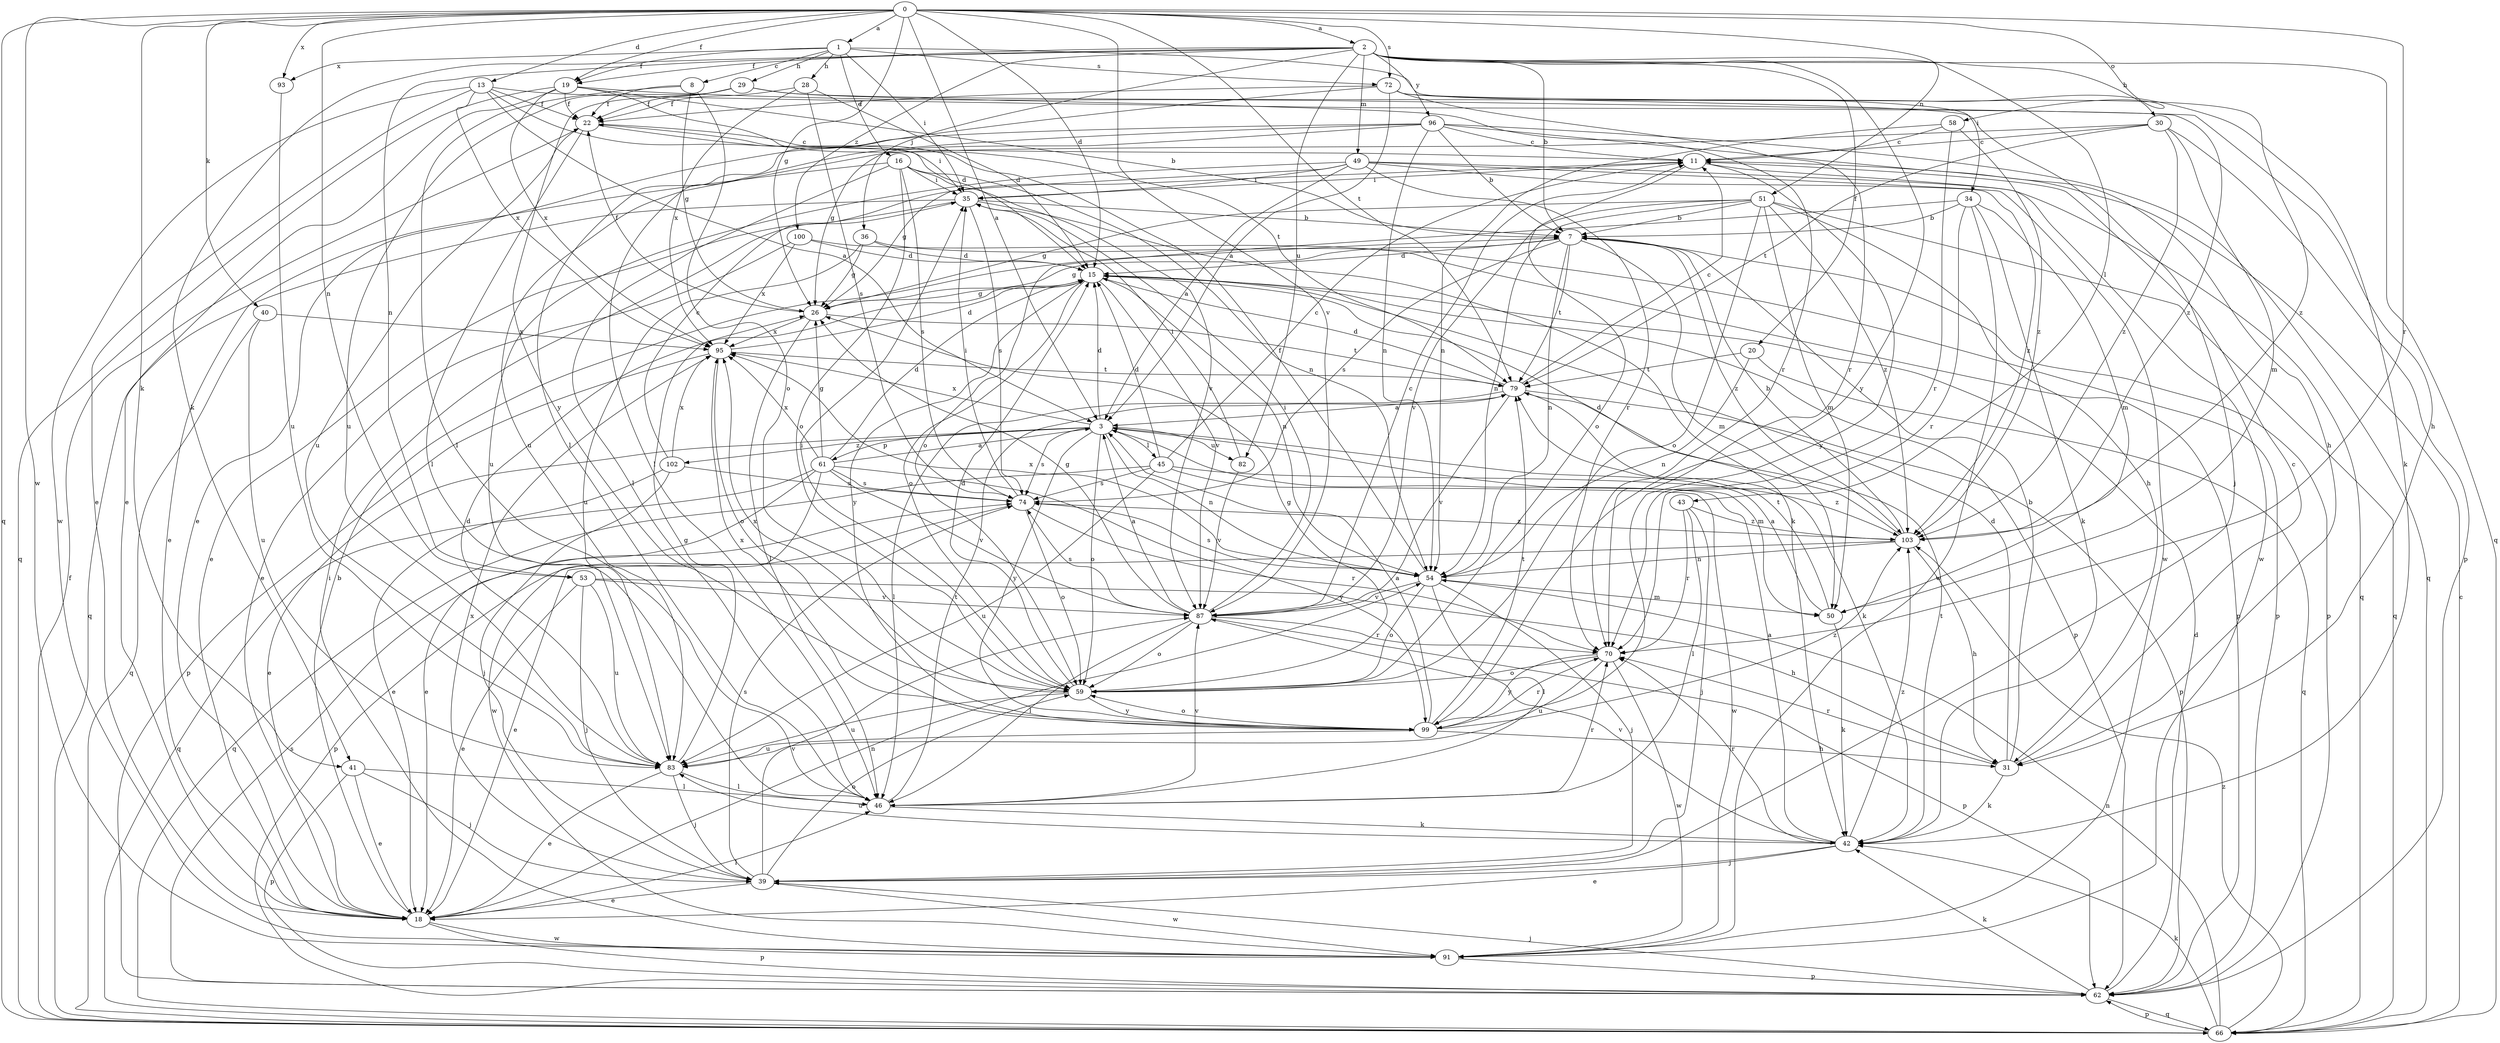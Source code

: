 strict digraph  {
0;
1;
2;
3;
7;
8;
11;
13;
15;
16;
18;
19;
20;
22;
26;
28;
29;
30;
31;
34;
35;
36;
39;
40;
41;
42;
43;
45;
46;
49;
50;
51;
53;
54;
58;
59;
61;
62;
66;
70;
72;
74;
79;
82;
83;
87;
91;
93;
95;
96;
99;
100;
102;
103;
0 -> 1  [label=a];
0 -> 2  [label=a];
0 -> 3  [label=a];
0 -> 13  [label=d];
0 -> 15  [label=d];
0 -> 19  [label=f];
0 -> 26  [label=g];
0 -> 40  [label=k];
0 -> 41  [label=k];
0 -> 51  [label=n];
0 -> 53  [label=n];
0 -> 58  [label=o];
0 -> 66  [label=q];
0 -> 70  [label=r];
0 -> 72  [label=s];
0 -> 79  [label=t];
0 -> 87  [label=v];
0 -> 91  [label=w];
0 -> 93  [label=x];
1 -> 8  [label=c];
1 -> 16  [label=e];
1 -> 19  [label=f];
1 -> 28  [label=h];
1 -> 29  [label=h];
1 -> 34  [label=i];
1 -> 35  [label=i];
1 -> 72  [label=s];
1 -> 93  [label=x];
2 -> 7  [label=b];
2 -> 19  [label=f];
2 -> 20  [label=f];
2 -> 30  [label=h];
2 -> 36  [label=j];
2 -> 41  [label=k];
2 -> 43  [label=l];
2 -> 49  [label=m];
2 -> 53  [label=n];
2 -> 66  [label=q];
2 -> 82  [label=u];
2 -> 96  [label=y];
2 -> 99  [label=y];
2 -> 100  [label=z];
3 -> 15  [label=d];
3 -> 18  [label=e];
3 -> 45  [label=l];
3 -> 50  [label=m];
3 -> 54  [label=n];
3 -> 59  [label=o];
3 -> 61  [label=p];
3 -> 74  [label=s];
3 -> 82  [label=u];
3 -> 95  [label=x];
3 -> 99  [label=y];
3 -> 102  [label=z];
7 -> 15  [label=d];
7 -> 26  [label=g];
7 -> 50  [label=m];
7 -> 54  [label=n];
7 -> 62  [label=p];
7 -> 74  [label=s];
7 -> 79  [label=t];
7 -> 103  [label=z];
8 -> 22  [label=f];
8 -> 26  [label=g];
8 -> 46  [label=l];
8 -> 59  [label=o];
11 -> 35  [label=i];
11 -> 59  [label=o];
11 -> 91  [label=w];
11 -> 99  [label=y];
13 -> 3  [label=a];
13 -> 15  [label=d];
13 -> 18  [label=e];
13 -> 22  [label=f];
13 -> 91  [label=w];
13 -> 95  [label=x];
13 -> 103  [label=z];
15 -> 26  [label=g];
15 -> 54  [label=n];
15 -> 59  [label=o];
15 -> 62  [label=p];
15 -> 87  [label=v];
15 -> 99  [label=y];
16 -> 18  [label=e];
16 -> 35  [label=i];
16 -> 46  [label=l];
16 -> 54  [label=n];
16 -> 59  [label=o];
16 -> 74  [label=s];
16 -> 87  [label=v];
18 -> 7  [label=b];
18 -> 46  [label=l];
18 -> 54  [label=n];
18 -> 62  [label=p];
18 -> 91  [label=w];
19 -> 7  [label=b];
19 -> 18  [label=e];
19 -> 22  [label=f];
19 -> 31  [label=h];
19 -> 66  [label=q];
19 -> 79  [label=t];
19 -> 95  [label=x];
20 -> 54  [label=n];
20 -> 66  [label=q];
20 -> 79  [label=t];
22 -> 11  [label=c];
22 -> 35  [label=i];
22 -> 46  [label=l];
22 -> 83  [label=u];
26 -> 22  [label=f];
26 -> 46  [label=l];
26 -> 79  [label=t];
26 -> 95  [label=x];
28 -> 15  [label=d];
28 -> 22  [label=f];
28 -> 74  [label=s];
28 -> 95  [label=x];
29 -> 22  [label=f];
29 -> 42  [label=k];
29 -> 70  [label=r];
29 -> 83  [label=u];
29 -> 99  [label=y];
30 -> 11  [label=c];
30 -> 50  [label=m];
30 -> 62  [label=p];
30 -> 79  [label=t];
30 -> 83  [label=u];
30 -> 103  [label=z];
31 -> 7  [label=b];
31 -> 11  [label=c];
31 -> 15  [label=d];
31 -> 42  [label=k];
31 -> 70  [label=r];
34 -> 7  [label=b];
34 -> 42  [label=k];
34 -> 50  [label=m];
34 -> 59  [label=o];
34 -> 70  [label=r];
34 -> 91  [label=w];
35 -> 7  [label=b];
35 -> 18  [label=e];
35 -> 42  [label=k];
35 -> 66  [label=q];
35 -> 74  [label=s];
36 -> 15  [label=d];
36 -> 26  [label=g];
36 -> 62  [label=p];
36 -> 83  [label=u];
39 -> 18  [label=e];
39 -> 59  [label=o];
39 -> 74  [label=s];
39 -> 87  [label=v];
39 -> 91  [label=w];
39 -> 95  [label=x];
40 -> 66  [label=q];
40 -> 83  [label=u];
40 -> 95  [label=x];
41 -> 18  [label=e];
41 -> 39  [label=j];
41 -> 46  [label=l];
41 -> 62  [label=p];
42 -> 3  [label=a];
42 -> 18  [label=e];
42 -> 39  [label=j];
42 -> 70  [label=r];
42 -> 79  [label=t];
42 -> 83  [label=u];
42 -> 87  [label=v];
42 -> 103  [label=z];
43 -> 39  [label=j];
43 -> 46  [label=l];
43 -> 70  [label=r];
43 -> 103  [label=z];
45 -> 11  [label=c];
45 -> 15  [label=d];
45 -> 66  [label=q];
45 -> 74  [label=s];
45 -> 83  [label=u];
45 -> 91  [label=w];
45 -> 103  [label=z];
46 -> 42  [label=k];
46 -> 70  [label=r];
46 -> 79  [label=t];
46 -> 87  [label=v];
49 -> 3  [label=a];
49 -> 26  [label=g];
49 -> 35  [label=i];
49 -> 66  [label=q];
49 -> 70  [label=r];
49 -> 83  [label=u];
49 -> 91  [label=w];
49 -> 103  [label=z];
50 -> 3  [label=a];
50 -> 42  [label=k];
50 -> 79  [label=t];
51 -> 7  [label=b];
51 -> 26  [label=g];
51 -> 31  [label=h];
51 -> 50  [label=m];
51 -> 54  [label=n];
51 -> 59  [label=o];
51 -> 66  [label=q];
51 -> 87  [label=v];
51 -> 103  [label=z];
53 -> 18  [label=e];
53 -> 31  [label=h];
53 -> 39  [label=j];
53 -> 83  [label=u];
53 -> 87  [label=v];
54 -> 22  [label=f];
54 -> 39  [label=j];
54 -> 46  [label=l];
54 -> 50  [label=m];
54 -> 59  [label=o];
54 -> 74  [label=s];
54 -> 87  [label=v];
54 -> 95  [label=x];
58 -> 11  [label=c];
58 -> 54  [label=n];
58 -> 70  [label=r];
58 -> 103  [label=z];
59 -> 15  [label=d];
59 -> 26  [label=g];
59 -> 35  [label=i];
59 -> 83  [label=u];
59 -> 95  [label=x];
59 -> 99  [label=y];
61 -> 3  [label=a];
61 -> 15  [label=d];
61 -> 18  [label=e];
61 -> 26  [label=g];
61 -> 66  [label=q];
61 -> 74  [label=s];
61 -> 87  [label=v];
61 -> 91  [label=w];
61 -> 95  [label=x];
61 -> 99  [label=y];
62 -> 15  [label=d];
62 -> 39  [label=j];
62 -> 42  [label=k];
62 -> 66  [label=q];
62 -> 74  [label=s];
66 -> 11  [label=c];
66 -> 22  [label=f];
66 -> 42  [label=k];
66 -> 54  [label=n];
66 -> 62  [label=p];
66 -> 103  [label=z];
70 -> 59  [label=o];
70 -> 83  [label=u];
70 -> 91  [label=w];
70 -> 99  [label=y];
72 -> 3  [label=a];
72 -> 22  [label=f];
72 -> 39  [label=j];
72 -> 46  [label=l];
72 -> 70  [label=r];
72 -> 103  [label=z];
74 -> 35  [label=i];
74 -> 59  [label=o];
74 -> 62  [label=p];
74 -> 70  [label=r];
74 -> 103  [label=z];
79 -> 3  [label=a];
79 -> 11  [label=c];
79 -> 15  [label=d];
79 -> 42  [label=k];
79 -> 46  [label=l];
79 -> 62  [label=p];
79 -> 87  [label=v];
82 -> 35  [label=i];
82 -> 87  [label=v];
83 -> 15  [label=d];
83 -> 18  [label=e];
83 -> 26  [label=g];
83 -> 39  [label=j];
83 -> 46  [label=l];
87 -> 3  [label=a];
87 -> 11  [label=c];
87 -> 26  [label=g];
87 -> 35  [label=i];
87 -> 46  [label=l];
87 -> 59  [label=o];
87 -> 62  [label=p];
87 -> 70  [label=r];
87 -> 74  [label=s];
91 -> 35  [label=i];
91 -> 62  [label=p];
93 -> 83  [label=u];
95 -> 15  [label=d];
95 -> 59  [label=o];
95 -> 62  [label=p];
95 -> 79  [label=t];
96 -> 7  [label=b];
96 -> 11  [label=c];
96 -> 18  [label=e];
96 -> 26  [label=g];
96 -> 31  [label=h];
96 -> 46  [label=l];
96 -> 54  [label=n];
96 -> 66  [label=q];
99 -> 3  [label=a];
99 -> 31  [label=h];
99 -> 59  [label=o];
99 -> 70  [label=r];
99 -> 79  [label=t];
99 -> 83  [label=u];
99 -> 95  [label=x];
99 -> 103  [label=z];
100 -> 15  [label=d];
100 -> 18  [label=e];
100 -> 62  [label=p];
100 -> 95  [label=x];
102 -> 11  [label=c];
102 -> 18  [label=e];
102 -> 39  [label=j];
102 -> 74  [label=s];
102 -> 95  [label=x];
103 -> 7  [label=b];
103 -> 15  [label=d];
103 -> 18  [label=e];
103 -> 31  [label=h];
103 -> 54  [label=n];
}
